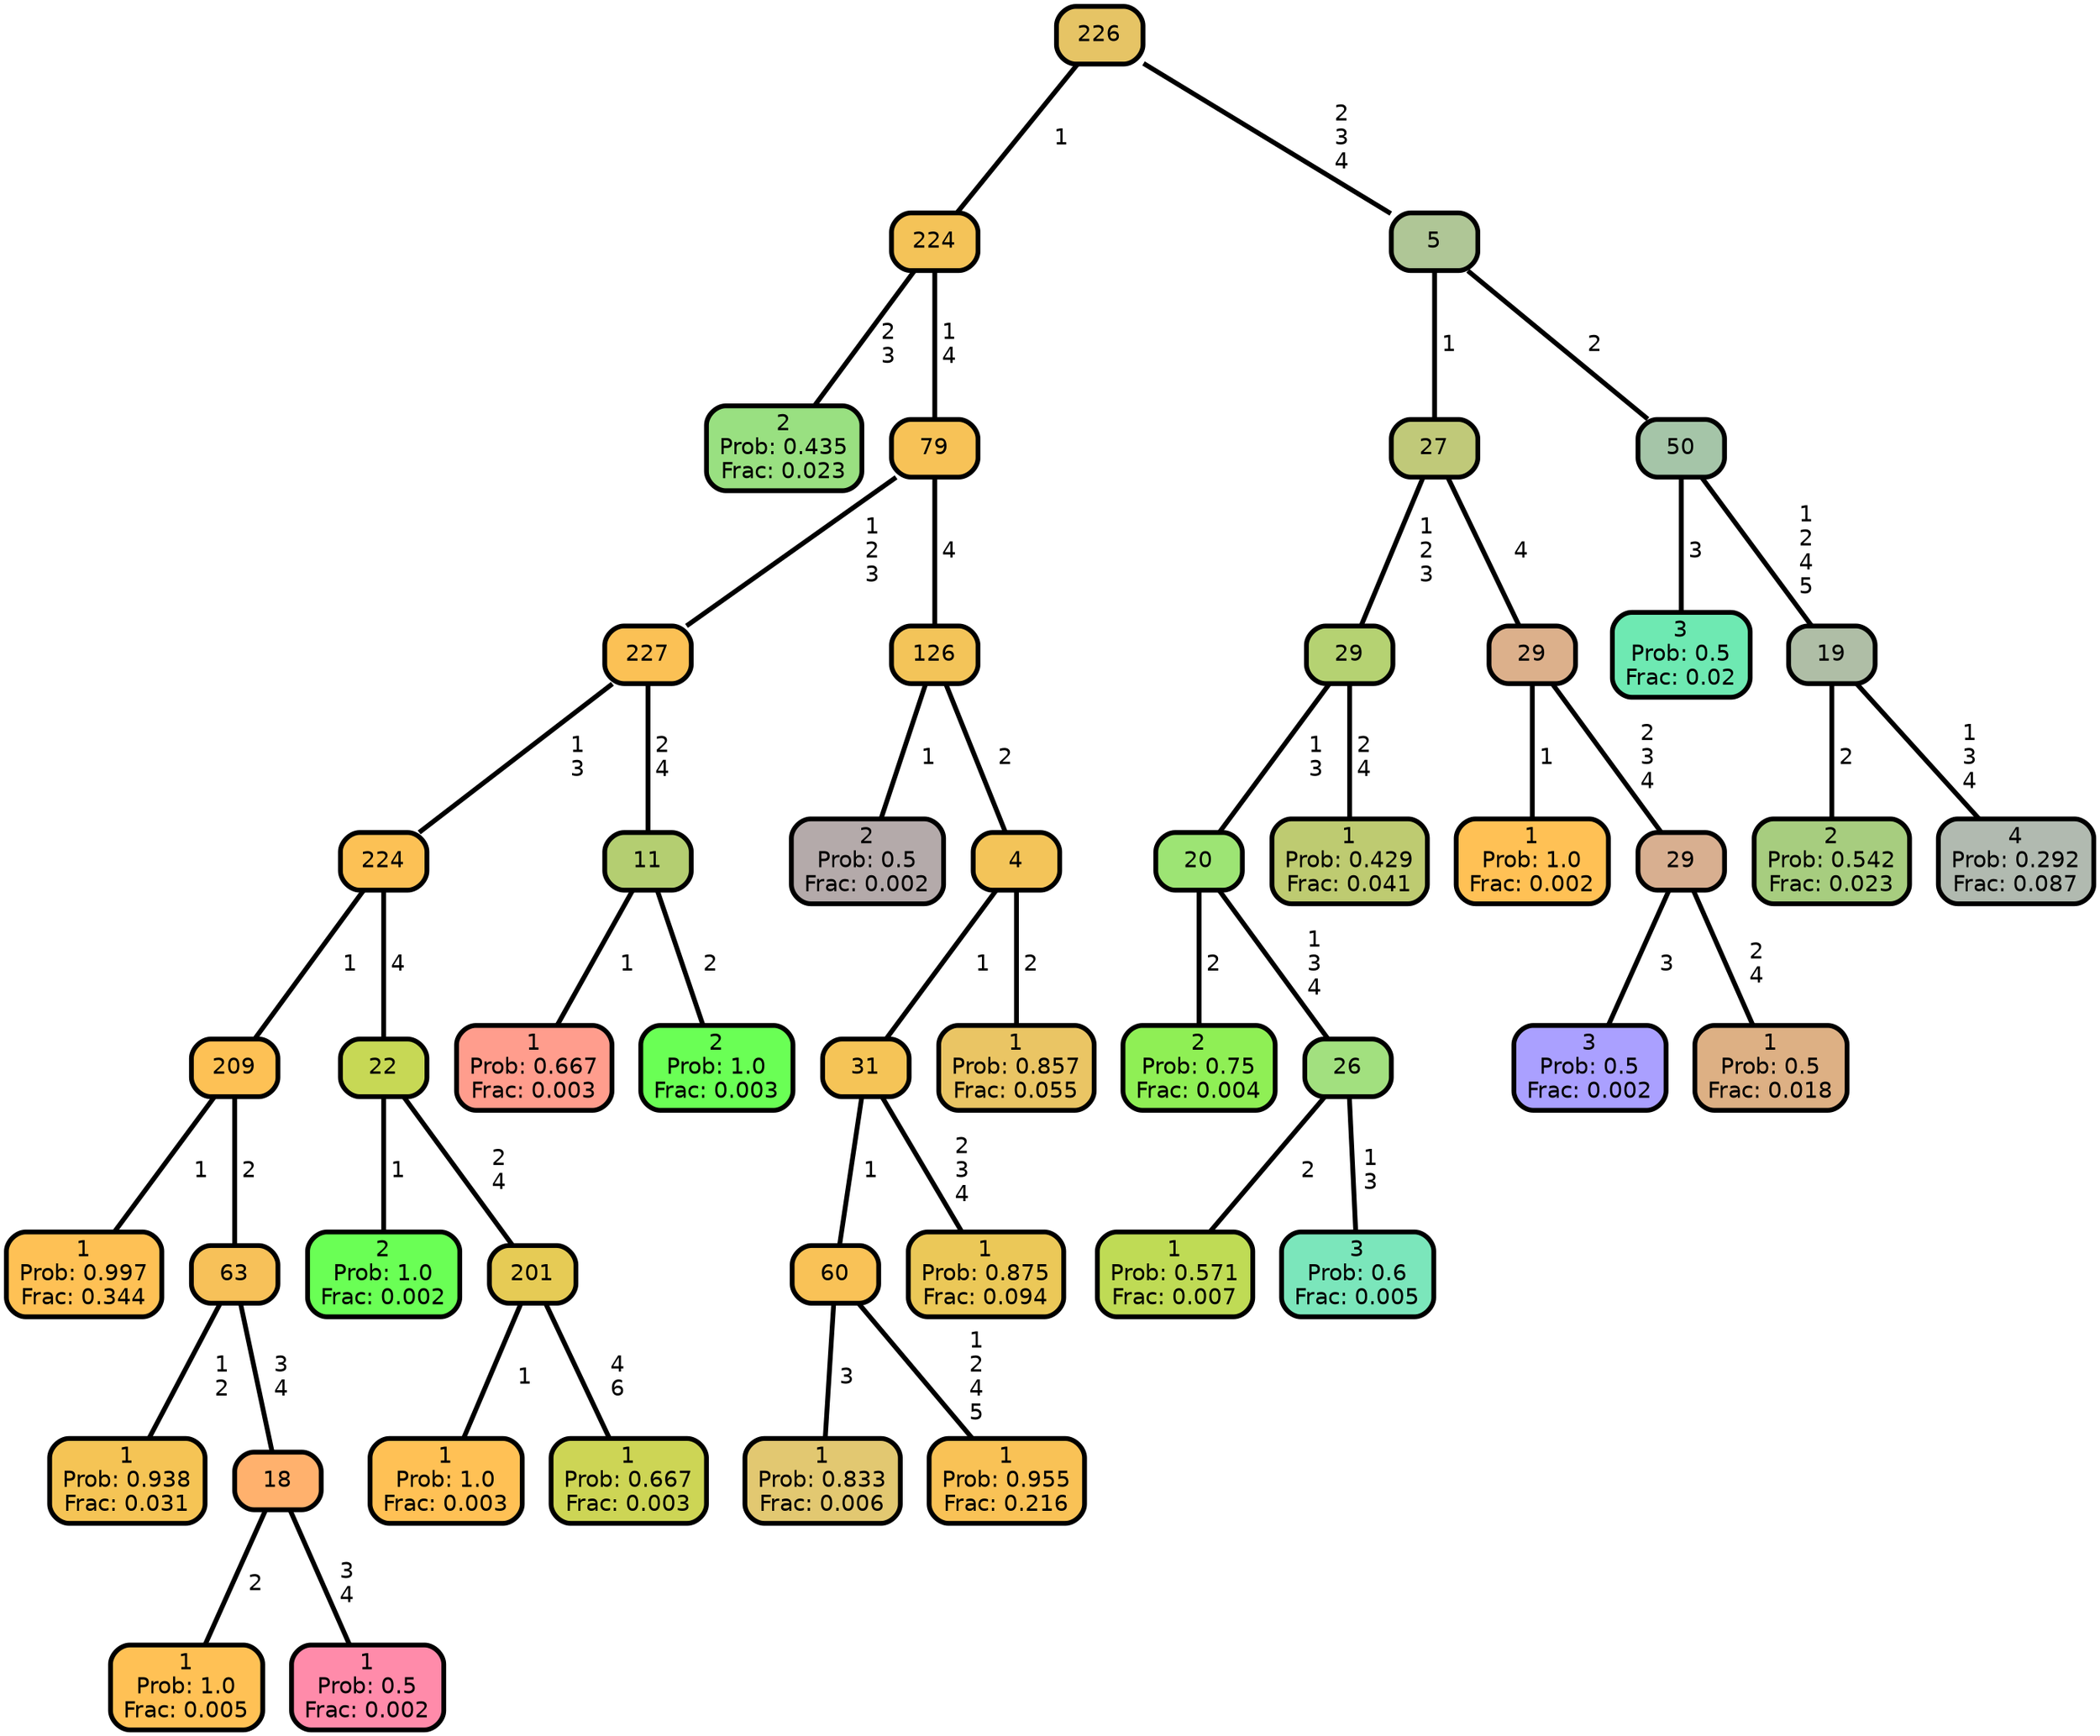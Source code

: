 graph Tree {
node [shape=box, style="filled, rounded",color="black",penwidth="3",fontcolor="black",                 fontname=helvetica] ;
graph [ranksep="0 equally", splines=straight,                 bgcolor=transparent, dpi=200] ;
edge [fontname=helvetica, color=black] ;
0 [label="2
Prob: 0.435
Frac: 0.023", fillcolor="#99e081"] ;
1 [label="224", fillcolor="#f4c358"] ;
2 [label="1
Prob: 0.997
Frac: 0.344", fillcolor="#fec155"] ;
3 [label="209", fillcolor="#fdc155"] ;
4 [label="1
Prob: 0.938
Frac: 0.031", fillcolor="#f5c455"] ;
5 [label="63", fillcolor="#f7c159"] ;
6 [label="1
Prob: 1.0
Frac: 0.005", fillcolor="#ffc155"] ;
7 [label="18", fillcolor="#ffb16d"] ;
8 [label="1
Prob: 0.5
Frac: 0.002", fillcolor="#ff8baa"] ;
9 [label="224", fillcolor="#fcc155"] ;
10 [label="2
Prob: 1.0
Frac: 0.002", fillcolor="#6aff55"] ;
11 [label="22", fillcolor="#c7d855"] ;
12 [label="1
Prob: 1.0
Frac: 0.003", fillcolor="#ffc155"] ;
13 [label="201", fillcolor="#e6cb55"] ;
14 [label="1
Prob: 0.667
Frac: 0.003", fillcolor="#cdd555"] ;
15 [label="227", fillcolor="#fbc155"] ;
16 [label="1
Prob: 0.667
Frac: 0.003", fillcolor="#ff9d8d"] ;
17 [label="11", fillcolor="#b4ce71"] ;
18 [label="2
Prob: 1.0
Frac: 0.003", fillcolor="#6aff55"] ;
19 [label="79", fillcolor="#f7c257"] ;
20 [label="2
Prob: 0.5
Frac: 0.002", fillcolor="#b4aaaa"] ;
21 [label="126", fillcolor="#f3c459"] ;
22 [label="1
Prob: 0.833
Frac: 0.006", fillcolor="#e2c871"] ;
23 [label="60", fillcolor="#f9c257"] ;
24 [label="1
Prob: 0.955
Frac: 0.216", fillcolor="#f9c256"] ;
25 [label="31", fillcolor="#f5c457"] ;
26 [label="1
Prob: 0.875
Frac: 0.094", fillcolor="#ebc858"] ;
27 [label="4", fillcolor="#f3c459"] ;
28 [label="1
Prob: 0.857
Frac: 0.055", fillcolor="#eac564"] ;
29 [label="226", fillcolor="#e6c465"] ;
30 [label="2
Prob: 0.75
Frac: 0.004", fillcolor="#8fef55"] ;
31 [label="20", fillcolor="#9de474"] ;
32 [label="1
Prob: 0.571
Frac: 0.007", fillcolor="#bfdb55"] ;
33 [label="26", fillcolor="#a2e07f"] ;
34 [label="3
Prob: 0.6
Frac: 0.005", fillcolor="#7be6bb"] ;
35 [label="29", fillcolor="#b5d272"] ;
36 [label="1
Prob: 0.429
Frac: 0.041", fillcolor="#becb71"] ;
37 [label="27", fillcolor="#c0c979"] ;
38 [label="1
Prob: 1.0
Frac: 0.002", fillcolor="#ffc155"] ;
39 [label="29", fillcolor="#dcb08b"] ;
40 [label="3
Prob: 0.5
Frac: 0.002", fillcolor="#aaa0ff"] ;
41 [label="29", fillcolor="#d8af90"] ;
42 [label="1
Prob: 0.5
Frac: 0.018", fillcolor="#ddb084"] ;
43 [label="5", fillcolor="#afc696"] ;
44 [label="3
Prob: 0.5
Frac: 0.02", fillcolor="#6ee9b2"] ;
45 [label="50", fillcolor="#a5c5a8"] ;
46 [label="2
Prob: 0.542
Frac: 0.023", fillcolor="#a7cd7f"] ;
47 [label="19", fillcolor="#afbea6"] ;
48 [label="4
Prob: 0.292
Frac: 0.087", fillcolor="#b1bab0"] ;
1 -- 0 [label=" 2\n 3",penwidth=3] ;
1 -- 19 [label=" 1\n 4",penwidth=3] ;
3 -- 2 [label=" 1",penwidth=3] ;
3 -- 5 [label=" 2",penwidth=3] ;
5 -- 4 [label=" 1\n 2",penwidth=3] ;
5 -- 7 [label=" 3\n 4",penwidth=3] ;
7 -- 6 [label=" 2",penwidth=3] ;
7 -- 8 [label=" 3\n 4",penwidth=3] ;
9 -- 3 [label=" 1",penwidth=3] ;
9 -- 11 [label=" 4",penwidth=3] ;
11 -- 10 [label=" 1",penwidth=3] ;
11 -- 13 [label=" 2\n 4",penwidth=3] ;
13 -- 12 [label=" 1",penwidth=3] ;
13 -- 14 [label=" 4\n 6",penwidth=3] ;
15 -- 9 [label=" 1\n 3",penwidth=3] ;
15 -- 17 [label=" 2\n 4",penwidth=3] ;
17 -- 16 [label=" 1",penwidth=3] ;
17 -- 18 [label=" 2",penwidth=3] ;
19 -- 15 [label=" 1\n 2\n 3",penwidth=3] ;
19 -- 21 [label=" 4",penwidth=3] ;
21 -- 20 [label=" 1",penwidth=3] ;
21 -- 27 [label=" 2",penwidth=3] ;
23 -- 22 [label=" 3",penwidth=3] ;
23 -- 24 [label=" 1\n 2\n 4\n 5",penwidth=3] ;
25 -- 23 [label=" 1",penwidth=3] ;
25 -- 26 [label=" 2\n 3\n 4",penwidth=3] ;
27 -- 25 [label=" 1",penwidth=3] ;
27 -- 28 [label=" 2",penwidth=3] ;
29 -- 1 [label=" 1",penwidth=3] ;
29 -- 43 [label=" 2\n 3\n 4",penwidth=3] ;
31 -- 30 [label=" 2",penwidth=3] ;
31 -- 33 [label=" 1\n 3\n 4",penwidth=3] ;
33 -- 32 [label=" 2",penwidth=3] ;
33 -- 34 [label=" 1\n 3",penwidth=3] ;
35 -- 31 [label=" 1\n 3",penwidth=3] ;
35 -- 36 [label=" 2\n 4",penwidth=3] ;
37 -- 35 [label=" 1\n 2\n 3",penwidth=3] ;
37 -- 39 [label=" 4",penwidth=3] ;
39 -- 38 [label=" 1",penwidth=3] ;
39 -- 41 [label=" 2\n 3\n 4",penwidth=3] ;
41 -- 40 [label=" 3",penwidth=3] ;
41 -- 42 [label=" 2\n 4",penwidth=3] ;
43 -- 37 [label=" 1",penwidth=3] ;
43 -- 45 [label=" 2",penwidth=3] ;
45 -- 44 [label=" 3",penwidth=3] ;
45 -- 47 [label=" 1\n 2\n 4\n 5",penwidth=3] ;
47 -- 46 [label=" 2",penwidth=3] ;
47 -- 48 [label=" 1\n 3\n 4",penwidth=3] ;
{rank = same;}}